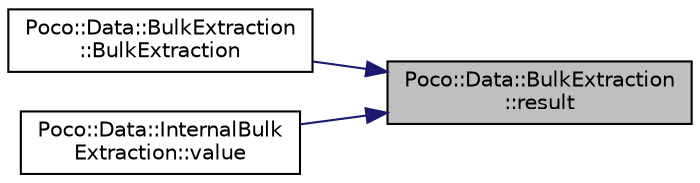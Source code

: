 digraph "Poco::Data::BulkExtraction::result"
{
 // LATEX_PDF_SIZE
  edge [fontname="Helvetica",fontsize="10",labelfontname="Helvetica",labelfontsize="10"];
  node [fontname="Helvetica",fontsize="10",shape=record];
  rankdir="RL";
  Node1 [label="Poco::Data::BulkExtraction\l::result",height=0.2,width=0.4,color="black", fillcolor="grey75", style="filled", fontcolor="black",tooltip=" "];
  Node1 -> Node2 [dir="back",color="midnightblue",fontsize="10",style="solid",fontname="Helvetica"];
  Node2 [label="Poco::Data::BulkExtraction\l::BulkExtraction",height=0.2,width=0.4,color="black", fillcolor="white", style="filled",URL="$classPoco_1_1Data_1_1BulkExtraction.html#a2cc8402791f84026ea3cf5c73bb57175",tooltip=" "];
  Node1 -> Node3 [dir="back",color="midnightblue",fontsize="10",style="solid",fontname="Helvetica"];
  Node3 [label="Poco::Data::InternalBulk\lExtraction::value",height=0.2,width=0.4,color="black", fillcolor="white", style="filled",URL="$classPoco_1_1Data_1_1InternalBulkExtraction.html#a291612cdf1c85f169804cbd0df7cfe88",tooltip=" "];
}
